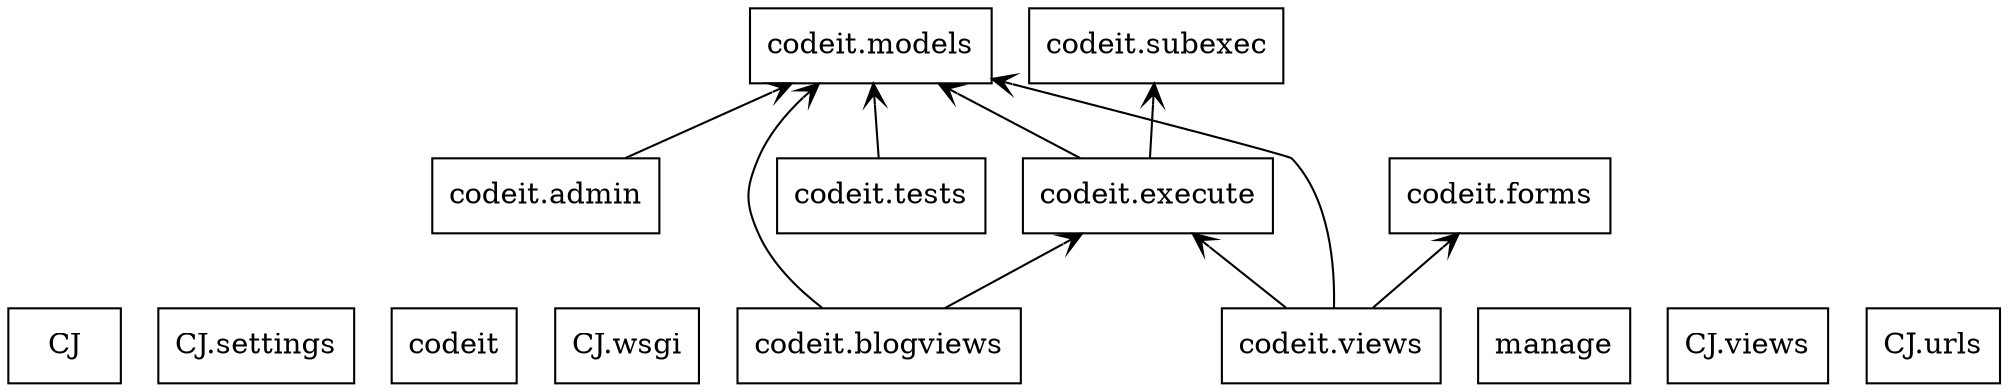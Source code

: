 digraph "packages_No_Name" {
charset="utf-8"
rankdir=BT
"3" [shape="box", label="CJ"];
"4" [shape="box", label="CJ.settings"];
"5" [shape="box", label="codeit"];
"6" [shape="box", label="CJ.wsgi"];
"7" [shape="box", label="codeit.models"];
"13" [shape="box", label="manage"];
"14" [shape="box", label="codeit.execute"];
"15" [shape="box", label="codeit.admin"];
"18" [shape="box", label="codeit.blogviews"];
"19" [shape="box", label="CJ.views"];
"20" [shape="box", label="codeit.tests"];
"22" [shape="box", label="codeit.forms"];
"25" [shape="box", label="CJ.urls"];
"26" [shape="box", label="codeit.views"];
"27" [shape="box", label="codeit.subexec"];
"14" -> "7" [arrowtail="none", arrowhead="open"];
"14" -> "27" [arrowtail="none", arrowhead="open"];
"15" -> "7" [arrowtail="none", arrowhead="open"];
"18" -> "7" [arrowtail="none", arrowhead="open"];
"18" -> "14" [arrowtail="none", arrowhead="open"];
"20" -> "7" [arrowtail="none", arrowhead="open"];
"26" -> "7" [arrowtail="none", arrowhead="open"];
"26" -> "14" [arrowtail="none", arrowhead="open"];
"26" -> "22" [arrowtail="none", arrowhead="open"];
}
